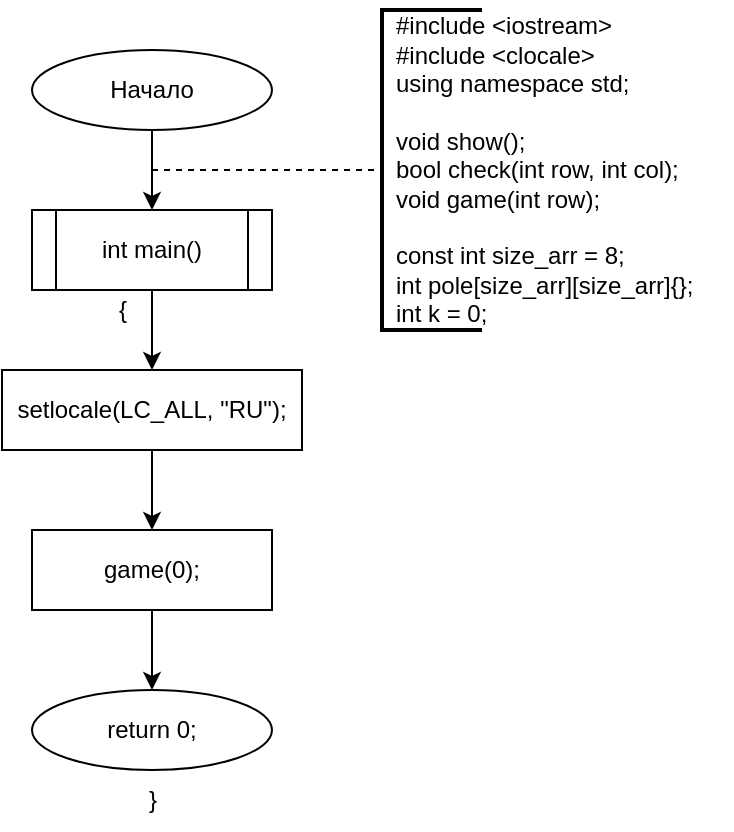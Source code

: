 <mxfile version="25.0.2" pages="4">
  <diagram name="main" id="R3Dyc0x_eZKbTb2tJzPs">
    <mxGraphModel dx="1290" dy="717" grid="1" gridSize="10" guides="1" tooltips="1" connect="1" arrows="1" fold="1" page="1" pageScale="1" pageWidth="827" pageHeight="1169" math="0" shadow="0">
      <root>
        <mxCell id="0" />
        <mxCell id="1" parent="0" />
        <mxCell id="yM17ESfwrJ7mqpnwB7im-1" value="" style="group" vertex="1" connectable="0" parent="1">
          <mxGeometry x="285" y="55" width="365" height="415" as="geometry" />
        </mxCell>
        <mxCell id="VHMopyKoTh09thwBu_RR-6" value="" style="edgeStyle=orthogonalEdgeStyle;rounded=0;orthogonalLoop=1;jettySize=auto;html=1;" parent="yM17ESfwrJ7mqpnwB7im-1" source="VHMopyKoTh09thwBu_RR-2" target="VHMopyKoTh09thwBu_RR-5" edge="1">
          <mxGeometry relative="1" as="geometry" />
        </mxCell>
        <mxCell id="VHMopyKoTh09thwBu_RR-2" value="Начало" style="ellipse;whiteSpace=wrap;html=1;" parent="yM17ESfwrJ7mqpnwB7im-1" vertex="1">
          <mxGeometry x="15" y="25" width="120" height="40" as="geometry" />
        </mxCell>
        <mxCell id="VHMopyKoTh09thwBu_RR-12" value="" style="edgeStyle=orthogonalEdgeStyle;rounded=0;orthogonalLoop=1;jettySize=auto;html=1;" parent="yM17ESfwrJ7mqpnwB7im-1" source="VHMopyKoTh09thwBu_RR-5" target="VHMopyKoTh09thwBu_RR-11" edge="1">
          <mxGeometry relative="1" as="geometry" />
        </mxCell>
        <mxCell id="VHMopyKoTh09thwBu_RR-5" value="int main()" style="shape=process;whiteSpace=wrap;html=1;backgroundOutline=1;" parent="yM17ESfwrJ7mqpnwB7im-1" vertex="1">
          <mxGeometry x="15" y="105" width="120" height="40" as="geometry" />
        </mxCell>
        <mxCell id="VHMopyKoTh09thwBu_RR-7" value="" style="endArrow=none;dashed=1;html=1;rounded=0;" parent="yM17ESfwrJ7mqpnwB7im-1" target="VHMopyKoTh09thwBu_RR-8" edge="1">
          <mxGeometry width="50" height="50" relative="1" as="geometry">
            <mxPoint x="75" y="85" as="sourcePoint" />
            <mxPoint x="215" y="85" as="targetPoint" />
          </mxGeometry>
        </mxCell>
        <mxCell id="VHMopyKoTh09thwBu_RR-8" value="" style="strokeWidth=2;html=1;shape=mxgraph.flowchart.annotation_1;align=left;pointerEvents=1;" parent="yM17ESfwrJ7mqpnwB7im-1" vertex="1">
          <mxGeometry x="190" y="5" width="50" height="160" as="geometry" />
        </mxCell>
        <mxCell id="VHMopyKoTh09thwBu_RR-10" value="&lt;div&gt;#include &amp;lt;iostream&amp;gt;&lt;/div&gt;&lt;div&gt;#include &amp;lt;clocale&amp;gt;&lt;/div&gt;&lt;div&gt;using namespace std;&lt;/div&gt;&lt;div&gt;&lt;br&gt;&lt;/div&gt;&lt;div&gt;void show();&lt;/div&gt;&lt;div&gt;bool check(int row, int col);&lt;/div&gt;&lt;div&gt;void game(int row);&lt;/div&gt;&lt;div&gt;&lt;br&gt;&lt;/div&gt;&lt;div&gt;const int size_arr = 8;&lt;/div&gt;&lt;div&gt;int pole[size_arr][size_arr]{};&lt;/div&gt;&lt;div&gt;int k = 0;&lt;/div&gt;" style="text;html=1;align=left;verticalAlign=middle;resizable=0;points=[];autosize=1;strokeColor=none;fillColor=none;" parent="yM17ESfwrJ7mqpnwB7im-1" vertex="1">
          <mxGeometry x="195" width="170" height="170" as="geometry" />
        </mxCell>
        <mxCell id="VHMopyKoTh09thwBu_RR-15" value="" style="edgeStyle=orthogonalEdgeStyle;rounded=0;orthogonalLoop=1;jettySize=auto;html=1;" parent="yM17ESfwrJ7mqpnwB7im-1" source="VHMopyKoTh09thwBu_RR-11" target="VHMopyKoTh09thwBu_RR-14" edge="1">
          <mxGeometry relative="1" as="geometry" />
        </mxCell>
        <mxCell id="VHMopyKoTh09thwBu_RR-11" value="setlocale(LC_ALL, &quot;RU&quot;);" style="whiteSpace=wrap;html=1;" parent="yM17ESfwrJ7mqpnwB7im-1" vertex="1">
          <mxGeometry y="185" width="150" height="40" as="geometry" />
        </mxCell>
        <mxCell id="VHMopyKoTh09thwBu_RR-13" value="{" style="text;html=1;align=center;verticalAlign=middle;resizable=0;points=[];autosize=1;strokeColor=none;fillColor=none;" parent="yM17ESfwrJ7mqpnwB7im-1" vertex="1">
          <mxGeometry x="45" y="140" width="30" height="30" as="geometry" />
        </mxCell>
        <mxCell id="VHMopyKoTh09thwBu_RR-17" value="" style="edgeStyle=orthogonalEdgeStyle;rounded=0;orthogonalLoop=1;jettySize=auto;html=1;" parent="yM17ESfwrJ7mqpnwB7im-1" source="VHMopyKoTh09thwBu_RR-14" target="VHMopyKoTh09thwBu_RR-16" edge="1">
          <mxGeometry relative="1" as="geometry" />
        </mxCell>
        <mxCell id="VHMopyKoTh09thwBu_RR-14" value="game(0);" style="whiteSpace=wrap;html=1;" parent="yM17ESfwrJ7mqpnwB7im-1" vertex="1">
          <mxGeometry x="15" y="265" width="120" height="40" as="geometry" />
        </mxCell>
        <mxCell id="VHMopyKoTh09thwBu_RR-16" value="return 0;" style="ellipse;whiteSpace=wrap;html=1;" parent="yM17ESfwrJ7mqpnwB7im-1" vertex="1">
          <mxGeometry x="15" y="345" width="120" height="40" as="geometry" />
        </mxCell>
        <mxCell id="VHMopyKoTh09thwBu_RR-18" value="}" style="text;html=1;align=center;verticalAlign=middle;resizable=0;points=[];autosize=1;strokeColor=none;fillColor=none;" parent="yM17ESfwrJ7mqpnwB7im-1" vertex="1">
          <mxGeometry x="60" y="385" width="30" height="30" as="geometry" />
        </mxCell>
      </root>
    </mxGraphModel>
  </diagram>
  <diagram id="9L6401wD4_5gGXE46xbB" name="show">
    <mxGraphModel dx="1290" dy="717" grid="1" gridSize="10" guides="1" tooltips="1" connect="1" arrows="1" fold="1" page="1" pageScale="1" pageWidth="827" pageHeight="1169" math="0" shadow="0">
      <root>
        <mxCell id="0" />
        <mxCell id="1" parent="0" />
        <mxCell id="3mAfi6TMB3a8fS44LWGv-1" value="" style="group" vertex="1" connectable="0" parent="1">
          <mxGeometry x="270" y="80" width="670" height="388" as="geometry" />
        </mxCell>
        <mxCell id="JmJ-KjtoPiRFlsGhYMHH-4" value="" style="edgeStyle=orthogonalEdgeStyle;rounded=0;orthogonalLoop=1;jettySize=auto;html=1;" parent="3mAfi6TMB3a8fS44LWGv-1" source="JmJ-KjtoPiRFlsGhYMHH-2" target="JmJ-KjtoPiRFlsGhYMHH-3" edge="1">
          <mxGeometry relative="1" as="geometry" />
        </mxCell>
        <mxCell id="JmJ-KjtoPiRFlsGhYMHH-2" value="void show()" style="shape=process;whiteSpace=wrap;html=1;backgroundOutline=1;" parent="3mAfi6TMB3a8fS44LWGv-1" vertex="1">
          <mxGeometry x="110" width="120" height="40" as="geometry" />
        </mxCell>
        <mxCell id="JmJ-KjtoPiRFlsGhYMHH-7" value="" style="edgeStyle=orthogonalEdgeStyle;rounded=0;orthogonalLoop=1;jettySize=auto;html=1;" parent="3mAfi6TMB3a8fS44LWGv-1" source="JmJ-KjtoPiRFlsGhYMHH-3" target="JmJ-KjtoPiRFlsGhYMHH-6" edge="1">
          <mxGeometry relative="1" as="geometry" />
        </mxCell>
        <mxCell id="JmJ-KjtoPiRFlsGhYMHH-19" style="edgeStyle=orthogonalEdgeStyle;rounded=0;orthogonalLoop=1;jettySize=auto;html=1;entryX=0.5;entryY=0;entryDx=0;entryDy=0;" parent="3mAfi6TMB3a8fS44LWGv-1" source="JmJ-KjtoPiRFlsGhYMHH-3" target="JmJ-KjtoPiRFlsGhYMHH-21" edge="1">
          <mxGeometry relative="1" as="geometry">
            <mxPoint x="610" y="240" as="targetPoint" />
            <Array as="points">
              <mxPoint x="610" y="100" />
            </Array>
          </mxGeometry>
        </mxCell>
        <mxCell id="JmJ-KjtoPiRFlsGhYMHH-3" value="for (int i = 0; i &amp;lt; size_arr; i++)" style="shape=hexagon;perimeter=hexagonPerimeter2;whiteSpace=wrap;html=1;fixedSize=1;" parent="3mAfi6TMB3a8fS44LWGv-1" vertex="1">
          <mxGeometry x="80" y="80" width="180" height="40" as="geometry" />
        </mxCell>
        <mxCell id="JmJ-KjtoPiRFlsGhYMHH-5" value="{" style="text;html=1;align=center;verticalAlign=middle;resizable=0;points=[];autosize=1;strokeColor=none;fillColor=none;" parent="3mAfi6TMB3a8fS44LWGv-1" vertex="1">
          <mxGeometry x="145" y="38" width="30" height="30" as="geometry" />
        </mxCell>
        <mxCell id="JmJ-KjtoPiRFlsGhYMHH-10" value="" style="edgeStyle=orthogonalEdgeStyle;rounded=0;orthogonalLoop=1;jettySize=auto;html=1;" parent="3mAfi6TMB3a8fS44LWGv-1" source="JmJ-KjtoPiRFlsGhYMHH-6" target="JmJ-KjtoPiRFlsGhYMHH-9" edge="1">
          <mxGeometry relative="1" as="geometry" />
        </mxCell>
        <mxCell id="JmJ-KjtoPiRFlsGhYMHH-14" style="edgeStyle=orthogonalEdgeStyle;rounded=0;orthogonalLoop=1;jettySize=auto;html=1;entryX=0.5;entryY=0;entryDx=0;entryDy=0;" parent="3mAfi6TMB3a8fS44LWGv-1" source="JmJ-KjtoPiRFlsGhYMHH-6" target="JmJ-KjtoPiRFlsGhYMHH-15" edge="1">
          <mxGeometry relative="1" as="geometry">
            <mxPoint x="450" y="240" as="targetPoint" />
          </mxGeometry>
        </mxCell>
        <mxCell id="JmJ-KjtoPiRFlsGhYMHH-6" value="for (int j = 0; j &amp;lt; size_arr; j++)" style="shape=hexagon;perimeter=hexagonPerimeter2;whiteSpace=wrap;html=1;fixedSize=1;" parent="3mAfi6TMB3a8fS44LWGv-1" vertex="1">
          <mxGeometry x="82.5" y="160" width="175" height="40" as="geometry" />
        </mxCell>
        <mxCell id="JmJ-KjtoPiRFlsGhYMHH-8" value="{" style="text;html=1;align=center;verticalAlign=middle;resizable=0;points=[];autosize=1;strokeColor=none;fillColor=none;" parent="3mAfi6TMB3a8fS44LWGv-1" vertex="1">
          <mxGeometry x="145" y="118" width="30" height="30" as="geometry" />
        </mxCell>
        <mxCell id="JmJ-KjtoPiRFlsGhYMHH-13" style="edgeStyle=orthogonalEdgeStyle;rounded=0;orthogonalLoop=1;jettySize=auto;html=1;entryX=0;entryY=0.5;entryDx=0;entryDy=0;" parent="3mAfi6TMB3a8fS44LWGv-1" source="JmJ-KjtoPiRFlsGhYMHH-9" target="JmJ-KjtoPiRFlsGhYMHH-6" edge="1">
          <mxGeometry relative="1" as="geometry">
            <mxPoint x="30" y="180" as="targetPoint" />
            <Array as="points">
              <mxPoint x="170" y="320" />
              <mxPoint x="40" y="320" />
              <mxPoint x="40" y="180" />
            </Array>
          </mxGeometry>
        </mxCell>
        <mxCell id="JmJ-KjtoPiRFlsGhYMHH-9" value="cout &amp;lt;&amp;lt; ((pole[i][j]) ? &quot;! &quot; : &quot;# &quot;);" style="shape=parallelogram;perimeter=parallelogramPerimeter;whiteSpace=wrap;html=1;fixedSize=1;" parent="3mAfi6TMB3a8fS44LWGv-1" vertex="1">
          <mxGeometry x="60" y="240" width="220" height="40" as="geometry" />
        </mxCell>
        <mxCell id="JmJ-KjtoPiRFlsGhYMHH-11" value="1" style="text;html=1;align=center;verticalAlign=middle;resizable=0;points=[];autosize=1;strokeColor=none;fillColor=none;" parent="3mAfi6TMB3a8fS44LWGv-1" vertex="1">
          <mxGeometry x="165" y="130" width="30" height="30" as="geometry" />
        </mxCell>
        <mxCell id="JmJ-KjtoPiRFlsGhYMHH-12" value="1" style="text;html=1;align=center;verticalAlign=middle;resizable=0;points=[];autosize=1;strokeColor=none;fillColor=none;" parent="3mAfi6TMB3a8fS44LWGv-1" vertex="1">
          <mxGeometry x="165" y="208" width="30" height="30" as="geometry" />
        </mxCell>
        <mxCell id="JmJ-KjtoPiRFlsGhYMHH-17" style="edgeStyle=orthogonalEdgeStyle;rounded=0;orthogonalLoop=1;jettySize=auto;html=1;entryX=0;entryY=0.5;entryDx=0;entryDy=0;" parent="3mAfi6TMB3a8fS44LWGv-1" source="JmJ-KjtoPiRFlsGhYMHH-15" target="JmJ-KjtoPiRFlsGhYMHH-3" edge="1">
          <mxGeometry relative="1" as="geometry">
            <mxPoint x="10" y="100" as="targetPoint" />
            <Array as="points">
              <mxPoint x="390" y="360" />
              <mxPoint y="360" />
              <mxPoint y="100" />
            </Array>
          </mxGeometry>
        </mxCell>
        <mxCell id="JmJ-KjtoPiRFlsGhYMHH-15" value="cout &amp;lt;&amp;lt; endl;" style="shape=parallelogram;perimeter=parallelogramPerimeter;whiteSpace=wrap;html=1;fixedSize=1;" parent="3mAfi6TMB3a8fS44LWGv-1" vertex="1">
          <mxGeometry x="330" y="238" width="120" height="40" as="geometry" />
        </mxCell>
        <mxCell id="JmJ-KjtoPiRFlsGhYMHH-16" value="0" style="text;html=1;align=center;verticalAlign=middle;resizable=0;points=[];autosize=1;strokeColor=none;fillColor=none;" parent="3mAfi6TMB3a8fS44LWGv-1" vertex="1">
          <mxGeometry x="365" y="148" width="30" height="30" as="geometry" />
        </mxCell>
        <mxCell id="JmJ-KjtoPiRFlsGhYMHH-18" value="}" style="text;html=1;align=center;verticalAlign=middle;resizable=0;points=[];autosize=1;strokeColor=none;fillColor=none;" parent="3mAfi6TMB3a8fS44LWGv-1" vertex="1">
          <mxGeometry x="375" y="358" width="30" height="30" as="geometry" />
        </mxCell>
        <mxCell id="JmJ-KjtoPiRFlsGhYMHH-20" value="0" style="text;html=1;align=center;verticalAlign=middle;resizable=0;points=[];autosize=1;strokeColor=none;fillColor=none;" parent="3mAfi6TMB3a8fS44LWGv-1" vertex="1">
          <mxGeometry x="575" y="78" width="30" height="30" as="geometry" />
        </mxCell>
        <mxCell id="JmJ-KjtoPiRFlsGhYMHH-21" value="return;" style="ellipse;whiteSpace=wrap;html=1;" parent="3mAfi6TMB3a8fS44LWGv-1" vertex="1">
          <mxGeometry x="550" y="240" width="120" height="40" as="geometry" />
        </mxCell>
        <mxCell id="JmJ-KjtoPiRFlsGhYMHH-22" value="}" style="text;html=1;align=center;verticalAlign=middle;resizable=0;points=[];autosize=1;strokeColor=none;fillColor=none;" parent="3mAfi6TMB3a8fS44LWGv-1" vertex="1">
          <mxGeometry x="595" y="278" width="30" height="30" as="geometry" />
        </mxCell>
      </root>
    </mxGraphModel>
  </diagram>
  <diagram id="tSQX21CQXW1-VhGSIREU" name="check">
    <mxGraphModel dx="2580" dy="1434" grid="1" gridSize="10" guides="1" tooltips="1" connect="1" arrows="1" fold="1" page="1" pageScale="1" pageWidth="827" pageHeight="1169" math="0" shadow="0">
      <root>
        <mxCell id="0" />
        <mxCell id="1" parent="0" />
        <mxCell id="tXdFdsMBpu4aExFXc8U7-1" value="" style="group" vertex="1" connectable="0" parent="1">
          <mxGeometry x="280" y="80" width="390" height="1108" as="geometry" />
        </mxCell>
        <mxCell id="u3OSpjLxL29s8oJpUZRo-4" value="" style="edgeStyle=orthogonalEdgeStyle;rounded=0;orthogonalLoop=1;jettySize=auto;html=1;" parent="tXdFdsMBpu4aExFXc8U7-1" source="u3OSpjLxL29s8oJpUZRo-2" target="u3OSpjLxL29s8oJpUZRo-3" edge="1">
          <mxGeometry relative="1" as="geometry" />
        </mxCell>
        <mxCell id="u3OSpjLxL29s8oJpUZRo-2" value="bool check(int row, int col)" style="shape=process;whiteSpace=wrap;html=1;backgroundOutline=1;" parent="tXdFdsMBpu4aExFXc8U7-1" vertex="1">
          <mxGeometry x="100" width="200" height="40" as="geometry" />
        </mxCell>
        <mxCell id="25I7_07yLmhITWzVwmDj-2" value="" style="edgeStyle=orthogonalEdgeStyle;rounded=0;orthogonalLoop=1;jettySize=auto;html=1;" parent="tXdFdsMBpu4aExFXc8U7-1" source="u3OSpjLxL29s8oJpUZRo-3" target="25I7_07yLmhITWzVwmDj-1" edge="1">
          <mxGeometry relative="1" as="geometry" />
        </mxCell>
        <mxCell id="25I7_07yLmhITWzVwmDj-13" style="edgeStyle=orthogonalEdgeStyle;rounded=0;orthogonalLoop=1;jettySize=auto;html=1;entryX=0.5;entryY=0;entryDx=0;entryDy=0;" parent="tXdFdsMBpu4aExFXc8U7-1" source="u3OSpjLxL29s8oJpUZRo-3" target="25I7_07yLmhITWzVwmDj-14" edge="1">
          <mxGeometry relative="1" as="geometry">
            <mxPoint x="520" y="160" as="targetPoint" />
            <Array as="points">
              <mxPoint x="360" y="100" />
              <mxPoint x="360" y="360" />
              <mxPoint x="200" y="360" />
            </Array>
          </mxGeometry>
        </mxCell>
        <mxCell id="u3OSpjLxL29s8oJpUZRo-3" value="for (int i = 0; i &amp;lt; row; i++)" style="shape=hexagon;perimeter=hexagonPerimeter2;whiteSpace=wrap;html=1;fixedSize=1;" parent="tXdFdsMBpu4aExFXc8U7-1" vertex="1">
          <mxGeometry x="120" y="80" width="160" height="40" as="geometry" />
        </mxCell>
        <mxCell id="u3OSpjLxL29s8oJpUZRo-5" value="{" style="text;html=1;align=center;verticalAlign=middle;resizable=0;points=[];autosize=1;strokeColor=none;fillColor=none;" parent="tXdFdsMBpu4aExFXc8U7-1" vertex="1">
          <mxGeometry x="175" y="38" width="30" height="30" as="geometry" />
        </mxCell>
        <mxCell id="25I7_07yLmhITWzVwmDj-5" style="edgeStyle=orthogonalEdgeStyle;rounded=0;orthogonalLoop=1;jettySize=auto;html=1;exitX=0;exitY=0.5;exitDx=0;exitDy=0;" parent="tXdFdsMBpu4aExFXc8U7-1" source="25I7_07yLmhITWzVwmDj-1" target="25I7_07yLmhITWzVwmDj-6" edge="1">
          <mxGeometry relative="1" as="geometry">
            <mxPoint x="120" y="240.0" as="targetPoint" />
          </mxGeometry>
        </mxCell>
        <mxCell id="25I7_07yLmhITWzVwmDj-8" style="edgeStyle=orthogonalEdgeStyle;rounded=0;orthogonalLoop=1;jettySize=auto;html=1;" parent="tXdFdsMBpu4aExFXc8U7-1" source="25I7_07yLmhITWzVwmDj-1" edge="1">
          <mxGeometry relative="1" as="geometry">
            <mxPoint x="200" y="300" as="targetPoint" />
            <Array as="points">
              <mxPoint x="280" y="180" />
              <mxPoint x="280" y="300" />
            </Array>
          </mxGeometry>
        </mxCell>
        <mxCell id="25I7_07yLmhITWzVwmDj-1" value="if (pole[i][col])" style="rhombus;whiteSpace=wrap;html=1;" parent="tXdFdsMBpu4aExFXc8U7-1" vertex="1">
          <mxGeometry x="140" y="160" width="120" height="40" as="geometry" />
        </mxCell>
        <mxCell id="25I7_07yLmhITWzVwmDj-3" value="1" style="text;html=1;align=center;verticalAlign=middle;resizable=0;points=[];autosize=1;strokeColor=none;fillColor=none;" parent="tXdFdsMBpu4aExFXc8U7-1" vertex="1">
          <mxGeometry x="195" y="130" width="30" height="30" as="geometry" />
        </mxCell>
        <mxCell id="25I7_07yLmhITWzVwmDj-9" style="edgeStyle=orthogonalEdgeStyle;rounded=0;orthogonalLoop=1;jettySize=auto;html=1;exitX=0.5;exitY=1;exitDx=0;exitDy=0;" parent="tXdFdsMBpu4aExFXc8U7-1" source="25I7_07yLmhITWzVwmDj-6" edge="1">
          <mxGeometry relative="1" as="geometry">
            <mxPoint x="200" y="300" as="targetPoint" />
            <Array as="points">
              <mxPoint x="115" y="300" />
            </Array>
          </mxGeometry>
        </mxCell>
        <mxCell id="25I7_07yLmhITWzVwmDj-6" value="return false;" style="ellipse;whiteSpace=wrap;html=1;" parent="tXdFdsMBpu4aExFXc8U7-1" vertex="1">
          <mxGeometry x="55" y="240" width="120" height="40" as="geometry" />
        </mxCell>
        <mxCell id="25I7_07yLmhITWzVwmDj-7" value="1" style="text;html=1;align=center;verticalAlign=middle;resizable=0;points=[];autosize=1;strokeColor=none;fillColor=none;" parent="tXdFdsMBpu4aExFXc8U7-1" vertex="1">
          <mxGeometry x="105" y="158" width="30" height="30" as="geometry" />
        </mxCell>
        <mxCell id="25I7_07yLmhITWzVwmDj-10" value="0" style="text;html=1;align=center;verticalAlign=middle;resizable=0;points=[];autosize=1;strokeColor=none;fillColor=none;" parent="tXdFdsMBpu4aExFXc8U7-1" vertex="1">
          <mxGeometry x="260" y="158" width="30" height="30" as="geometry" />
        </mxCell>
        <mxCell id="25I7_07yLmhITWzVwmDj-11" value="" style="endArrow=classic;html=1;rounded=0;entryX=0;entryY=0.5;entryDx=0;entryDy=0;" parent="tXdFdsMBpu4aExFXc8U7-1" target="u3OSpjLxL29s8oJpUZRo-3" edge="1">
          <mxGeometry width="50" height="50" relative="1" as="geometry">
            <mxPoint x="200" y="300" as="sourcePoint" />
            <mxPoint x="40" y="100" as="targetPoint" />
            <Array as="points">
              <mxPoint x="200" y="320" />
              <mxPoint x="40" y="320" />
              <mxPoint x="40" y="100" />
            </Array>
          </mxGeometry>
        </mxCell>
        <mxCell id="25I7_07yLmhITWzVwmDj-17" value="" style="edgeStyle=orthogonalEdgeStyle;rounded=0;orthogonalLoop=1;jettySize=auto;html=1;" parent="tXdFdsMBpu4aExFXc8U7-1" source="25I7_07yLmhITWzVwmDj-14" target="25I7_07yLmhITWzVwmDj-16" edge="1">
          <mxGeometry relative="1" as="geometry" />
        </mxCell>
        <mxCell id="25I7_07yLmhITWzVwmDj-26" style="edgeStyle=orthogonalEdgeStyle;rounded=0;orthogonalLoop=1;jettySize=auto;html=1;entryX=0.5;entryY=0;entryDx=0;entryDy=0;" parent="tXdFdsMBpu4aExFXc8U7-1" source="25I7_07yLmhITWzVwmDj-14" target="25I7_07yLmhITWzVwmDj-27" edge="1">
          <mxGeometry relative="1" as="geometry">
            <mxPoint x="1000" y="200" as="targetPoint" />
            <Array as="points">
              <mxPoint x="380" y="420" />
              <mxPoint x="380" y="680" />
              <mxPoint x="200" y="680" />
            </Array>
          </mxGeometry>
        </mxCell>
        <mxCell id="25I7_07yLmhITWzVwmDj-14" value="for (int i = 1; row - i &amp;gt;= 0 &amp;amp;&amp;amp; col - i &amp;gt;= 0; i++)" style="shape=hexagon;perimeter=hexagonPerimeter2;whiteSpace=wrap;html=1;fixedSize=1;" parent="tXdFdsMBpu4aExFXc8U7-1" vertex="1">
          <mxGeometry x="60" y="400" width="280" height="40" as="geometry" />
        </mxCell>
        <mxCell id="25I7_07yLmhITWzVwmDj-15" value="0" style="text;html=1;align=center;verticalAlign=middle;resizable=0;points=[];autosize=1;strokeColor=none;fillColor=none;" parent="tXdFdsMBpu4aExFXc8U7-1" vertex="1">
          <mxGeometry x="330" y="68" width="30" height="30" as="geometry" />
        </mxCell>
        <mxCell id="25I7_07yLmhITWzVwmDj-19" style="edgeStyle=orthogonalEdgeStyle;rounded=0;orthogonalLoop=1;jettySize=auto;html=1;exitX=0;exitY=0.5;exitDx=0;exitDy=0;" parent="tXdFdsMBpu4aExFXc8U7-1" source="25I7_07yLmhITWzVwmDj-16" target="25I7_07yLmhITWzVwmDj-20" edge="1">
          <mxGeometry relative="1" as="geometry">
            <mxPoint x="80" y="560" as="targetPoint" />
          </mxGeometry>
        </mxCell>
        <mxCell id="25I7_07yLmhITWzVwmDj-23" style="edgeStyle=orthogonalEdgeStyle;rounded=0;orthogonalLoop=1;jettySize=auto;html=1;" parent="tXdFdsMBpu4aExFXc8U7-1" source="25I7_07yLmhITWzVwmDj-16" edge="1">
          <mxGeometry relative="1" as="geometry">
            <mxPoint x="200" y="620" as="targetPoint" />
            <Array as="points">
              <mxPoint x="320" y="500" />
              <mxPoint x="320" y="620" />
            </Array>
          </mxGeometry>
        </mxCell>
        <mxCell id="25I7_07yLmhITWzVwmDj-16" value="if (pole[row - i][col - i])" style="rhombus;whiteSpace=wrap;html=1;" parent="tXdFdsMBpu4aExFXc8U7-1" vertex="1">
          <mxGeometry x="100" y="480" width="200" height="40" as="geometry" />
        </mxCell>
        <mxCell id="25I7_07yLmhITWzVwmDj-18" value="1" style="text;html=1;align=center;verticalAlign=middle;resizable=0;points=[];autosize=1;strokeColor=none;fillColor=none;" parent="tXdFdsMBpu4aExFXc8U7-1" vertex="1">
          <mxGeometry x="195" y="450" width="30" height="30" as="geometry" />
        </mxCell>
        <mxCell id="25I7_07yLmhITWzVwmDj-22" style="edgeStyle=orthogonalEdgeStyle;rounded=0;orthogonalLoop=1;jettySize=auto;html=1;exitX=0.5;exitY=1;exitDx=0;exitDy=0;" parent="tXdFdsMBpu4aExFXc8U7-1" source="25I7_07yLmhITWzVwmDj-20" edge="1">
          <mxGeometry relative="1" as="geometry">
            <mxPoint x="200" y="620" as="targetPoint" />
            <Array as="points">
              <mxPoint x="80" y="620" />
            </Array>
          </mxGeometry>
        </mxCell>
        <mxCell id="25I7_07yLmhITWzVwmDj-20" value="return false;" style="ellipse;whiteSpace=wrap;html=1;" parent="tXdFdsMBpu4aExFXc8U7-1" vertex="1">
          <mxGeometry x="20" y="560" width="120" height="40" as="geometry" />
        </mxCell>
        <mxCell id="25I7_07yLmhITWzVwmDj-21" value="1" style="text;html=1;align=center;verticalAlign=middle;resizable=0;points=[];autosize=1;strokeColor=none;fillColor=none;" parent="tXdFdsMBpu4aExFXc8U7-1" vertex="1">
          <mxGeometry x="70" y="470" width="30" height="30" as="geometry" />
        </mxCell>
        <mxCell id="25I7_07yLmhITWzVwmDj-24" value="0" style="text;html=1;align=center;verticalAlign=middle;resizable=0;points=[];autosize=1;strokeColor=none;fillColor=none;" parent="tXdFdsMBpu4aExFXc8U7-1" vertex="1">
          <mxGeometry x="300" y="470" width="30" height="30" as="geometry" />
        </mxCell>
        <mxCell id="25I7_07yLmhITWzVwmDj-25" value="" style="endArrow=classic;html=1;rounded=0;entryX=0;entryY=0.5;entryDx=0;entryDy=0;" parent="tXdFdsMBpu4aExFXc8U7-1" target="25I7_07yLmhITWzVwmDj-14" edge="1">
          <mxGeometry width="50" height="50" relative="1" as="geometry">
            <mxPoint x="200" y="620" as="sourcePoint" />
            <mxPoint y="420" as="targetPoint" />
            <Array as="points">
              <mxPoint x="200" y="640" />
              <mxPoint y="640" />
              <mxPoint y="420" />
            </Array>
          </mxGeometry>
        </mxCell>
        <mxCell id="25I7_07yLmhITWzVwmDj-29" value="" style="edgeStyle=orthogonalEdgeStyle;rounded=0;orthogonalLoop=1;jettySize=auto;html=1;" parent="tXdFdsMBpu4aExFXc8U7-1" source="25I7_07yLmhITWzVwmDj-27" target="25I7_07yLmhITWzVwmDj-28" edge="1">
          <mxGeometry relative="1" as="geometry" />
        </mxCell>
        <mxCell id="25I7_07yLmhITWzVwmDj-38" style="edgeStyle=orthogonalEdgeStyle;rounded=0;orthogonalLoop=1;jettySize=auto;html=1;" parent="tXdFdsMBpu4aExFXc8U7-1" source="25I7_07yLmhITWzVwmDj-27" target="25I7_07yLmhITWzVwmDj-39" edge="1">
          <mxGeometry relative="1" as="geometry">
            <mxPoint x="200" y="1040" as="targetPoint" />
            <Array as="points">
              <mxPoint x="380" y="740" />
              <mxPoint x="380" y="1000" />
            </Array>
          </mxGeometry>
        </mxCell>
        <mxCell id="25I7_07yLmhITWzVwmDj-27" value="for (int i = 1; row - i &amp;gt;= 0 &amp;amp;&amp;amp; col + i &amp;lt; size_arr; i++)" style="shape=hexagon;perimeter=hexagonPerimeter2;whiteSpace=wrap;html=1;fixedSize=1;" parent="tXdFdsMBpu4aExFXc8U7-1" vertex="1">
          <mxGeometry x="50" y="720" width="300" height="40" as="geometry" />
        </mxCell>
        <mxCell id="25I7_07yLmhITWzVwmDj-32" style="edgeStyle=orthogonalEdgeStyle;rounded=0;orthogonalLoop=1;jettySize=auto;html=1;exitX=0;exitY=0.5;exitDx=0;exitDy=0;" parent="tXdFdsMBpu4aExFXc8U7-1" source="25I7_07yLmhITWzVwmDj-28" target="25I7_07yLmhITWzVwmDj-33" edge="1">
          <mxGeometry relative="1" as="geometry">
            <mxPoint x="80" y="880" as="targetPoint" />
          </mxGeometry>
        </mxCell>
        <mxCell id="25I7_07yLmhITWzVwmDj-36" style="edgeStyle=orthogonalEdgeStyle;rounded=0;orthogonalLoop=1;jettySize=auto;html=1;" parent="tXdFdsMBpu4aExFXc8U7-1" source="25I7_07yLmhITWzVwmDj-28" edge="1">
          <mxGeometry relative="1" as="geometry">
            <mxPoint x="200" y="940" as="targetPoint" />
            <Array as="points">
              <mxPoint x="321" y="820" />
              <mxPoint x="321" y="940" />
            </Array>
          </mxGeometry>
        </mxCell>
        <mxCell id="25I7_07yLmhITWzVwmDj-28" value="if (pole[row - i][col + i])" style="rhombus;whiteSpace=wrap;html=1;" parent="tXdFdsMBpu4aExFXc8U7-1" vertex="1">
          <mxGeometry x="100" y="800" width="200" height="40" as="geometry" />
        </mxCell>
        <mxCell id="25I7_07yLmhITWzVwmDj-30" value="1" style="text;html=1;align=center;verticalAlign=middle;resizable=0;points=[];autosize=1;strokeColor=none;fillColor=none;" parent="tXdFdsMBpu4aExFXc8U7-1" vertex="1">
          <mxGeometry x="195" y="770" width="30" height="30" as="geometry" />
        </mxCell>
        <mxCell id="25I7_07yLmhITWzVwmDj-31" value="0" style="text;html=1;align=center;verticalAlign=middle;resizable=0;points=[];autosize=1;strokeColor=none;fillColor=none;" parent="tXdFdsMBpu4aExFXc8U7-1" vertex="1">
          <mxGeometry x="350" y="390" width="30" height="30" as="geometry" />
        </mxCell>
        <mxCell id="25I7_07yLmhITWzVwmDj-35" style="edgeStyle=orthogonalEdgeStyle;rounded=0;orthogonalLoop=1;jettySize=auto;html=1;exitX=0.5;exitY=1;exitDx=0;exitDy=0;" parent="tXdFdsMBpu4aExFXc8U7-1" source="25I7_07yLmhITWzVwmDj-33" edge="1">
          <mxGeometry relative="1" as="geometry">
            <mxPoint x="200" y="940" as="targetPoint" />
            <Array as="points">
              <mxPoint x="80" y="940" />
            </Array>
          </mxGeometry>
        </mxCell>
        <mxCell id="25I7_07yLmhITWzVwmDj-33" value="return false;" style="ellipse;whiteSpace=wrap;html=1;" parent="tXdFdsMBpu4aExFXc8U7-1" vertex="1">
          <mxGeometry x="20" y="880" width="120" height="40" as="geometry" />
        </mxCell>
        <mxCell id="25I7_07yLmhITWzVwmDj-34" value="1" style="text;html=1;align=center;verticalAlign=middle;resizable=0;points=[];autosize=1;strokeColor=none;fillColor=none;" parent="tXdFdsMBpu4aExFXc8U7-1" vertex="1">
          <mxGeometry x="70" y="790" width="30" height="30" as="geometry" />
        </mxCell>
        <mxCell id="25I7_07yLmhITWzVwmDj-37" value="" style="endArrow=classic;html=1;rounded=0;entryX=0;entryY=0.5;entryDx=0;entryDy=0;" parent="tXdFdsMBpu4aExFXc8U7-1" target="25I7_07yLmhITWzVwmDj-27" edge="1">
          <mxGeometry width="50" height="50" relative="1" as="geometry">
            <mxPoint x="200" y="940" as="sourcePoint" />
            <mxPoint y="740" as="targetPoint" />
            <Array as="points">
              <mxPoint x="200" y="960" />
              <mxPoint y="960" />
              <mxPoint y="740" />
            </Array>
          </mxGeometry>
        </mxCell>
        <mxCell id="25I7_07yLmhITWzVwmDj-39" value="return true;" style="ellipse;whiteSpace=wrap;html=1;" parent="tXdFdsMBpu4aExFXc8U7-1" vertex="1">
          <mxGeometry x="140" y="1040" width="120" height="40" as="geometry" />
        </mxCell>
        <mxCell id="25I7_07yLmhITWzVwmDj-40" value="}" style="text;html=1;align=center;verticalAlign=middle;resizable=0;points=[];autosize=1;strokeColor=none;fillColor=none;" parent="tXdFdsMBpu4aExFXc8U7-1" vertex="1">
          <mxGeometry x="185" y="1078" width="30" height="30" as="geometry" />
        </mxCell>
        <mxCell id="25I7_07yLmhITWzVwmDj-41" value="0" style="text;html=1;align=center;verticalAlign=middle;resizable=0;points=[];autosize=1;strokeColor=none;fillColor=none;" parent="tXdFdsMBpu4aExFXc8U7-1" vertex="1">
          <mxGeometry x="360" y="710" width="30" height="30" as="geometry" />
        </mxCell>
      </root>
    </mxGraphModel>
  </diagram>
  <diagram id="sYmPWxuR5smmLIyBXRa-" name="game">
    <mxGraphModel dx="1985" dy="1103" grid="1" gridSize="10" guides="1" tooltips="1" connect="1" arrows="1" fold="1" page="1" pageScale="1" pageWidth="827" pageHeight="1169" math="0" shadow="0">
      <root>
        <mxCell id="0" />
        <mxCell id="1" parent="0" />
        <mxCell id="-hal_Foj1pg7Ubx8xO2s-1" value="" style="group" vertex="1" connectable="0" parent="1">
          <mxGeometry x="170" y="80" width="440" height="988" as="geometry" />
        </mxCell>
        <mxCell id="13MWcUhrzCZY7gtnkA32-4" value="" style="edgeStyle=orthogonalEdgeStyle;rounded=0;orthogonalLoop=1;jettySize=auto;html=1;" parent="-hal_Foj1pg7Ubx8xO2s-1" source="13MWcUhrzCZY7gtnkA32-2" target="13MWcUhrzCZY7gtnkA32-3" edge="1">
          <mxGeometry relative="1" as="geometry" />
        </mxCell>
        <mxCell id="13MWcUhrzCZY7gtnkA32-2" value="void game(int row)" style="shape=process;whiteSpace=wrap;html=1;backgroundOutline=1;" parent="-hal_Foj1pg7Ubx8xO2s-1" vertex="1">
          <mxGeometry x="200" width="140" height="40" as="geometry" />
        </mxCell>
        <mxCell id="13MWcUhrzCZY7gtnkA32-8" value="" style="edgeStyle=orthogonalEdgeStyle;rounded=0;orthogonalLoop=1;jettySize=auto;html=1;exitX=0;exitY=0.5;exitDx=0;exitDy=0;" parent="-hal_Foj1pg7Ubx8xO2s-1" source="13MWcUhrzCZY7gtnkA32-3" target="13MWcUhrzCZY7gtnkA32-7" edge="1">
          <mxGeometry relative="1" as="geometry" />
        </mxCell>
        <mxCell id="13MWcUhrzCZY7gtnkA32-19" style="edgeStyle=orthogonalEdgeStyle;rounded=0;orthogonalLoop=1;jettySize=auto;html=1;" parent="-hal_Foj1pg7Ubx8xO2s-1" source="13MWcUhrzCZY7gtnkA32-3" edge="1">
          <mxGeometry relative="1" as="geometry">
            <mxPoint x="270" y="410" as="targetPoint" />
            <Array as="points">
              <mxPoint x="391" y="100" />
              <mxPoint x="391" y="410" />
            </Array>
          </mxGeometry>
        </mxCell>
        <mxCell id="13MWcUhrzCZY7gtnkA32-3" value="if (row == size_arr)" style="rhombus;whiteSpace=wrap;html=1;" parent="-hal_Foj1pg7Ubx8xO2s-1" vertex="1">
          <mxGeometry x="180" y="80" width="180" height="40" as="geometry" />
        </mxCell>
        <mxCell id="13MWcUhrzCZY7gtnkA32-5" value="{" style="text;html=1;align=center;verticalAlign=middle;resizable=0;points=[];autosize=1;strokeColor=none;fillColor=none;" parent="-hal_Foj1pg7Ubx8xO2s-1" vertex="1">
          <mxGeometry x="245" y="38" width="30" height="30" as="geometry" />
        </mxCell>
        <mxCell id="13MWcUhrzCZY7gtnkA32-12" value="" style="edgeStyle=orthogonalEdgeStyle;rounded=0;orthogonalLoop=1;jettySize=auto;html=1;" parent="-hal_Foj1pg7Ubx8xO2s-1" source="13MWcUhrzCZY7gtnkA32-7" target="13MWcUhrzCZY7gtnkA32-11" edge="1">
          <mxGeometry relative="1" as="geometry" />
        </mxCell>
        <mxCell id="13MWcUhrzCZY7gtnkA32-7" value="cout &amp;lt;&amp;lt; &quot;Расстановка #&quot; &amp;lt;&amp;lt; ++k &amp;lt;&amp;lt; endl &amp;lt;&amp;lt; endl;" style="shape=parallelogram;perimeter=parallelogramPerimeter;whiteSpace=wrap;html=1;fixedSize=1;" parent="-hal_Foj1pg7Ubx8xO2s-1" vertex="1">
          <mxGeometry y="158" width="300" height="40" as="geometry" />
        </mxCell>
        <mxCell id="13MWcUhrzCZY7gtnkA32-9" value="1" style="text;html=1;align=center;verticalAlign=middle;resizable=0;points=[];autosize=1;strokeColor=none;fillColor=none;" parent="-hal_Foj1pg7Ubx8xO2s-1" vertex="1">
          <mxGeometry x="145" y="78" width="30" height="30" as="geometry" />
        </mxCell>
        <mxCell id="13MWcUhrzCZY7gtnkA32-10" value="{" style="text;html=1;align=center;verticalAlign=middle;resizable=0;points=[];autosize=1;strokeColor=none;fillColor=none;" parent="-hal_Foj1pg7Ubx8xO2s-1" vertex="1">
          <mxGeometry x="125" y="128" width="30" height="30" as="geometry" />
        </mxCell>
        <mxCell id="13MWcUhrzCZY7gtnkA32-14" value="" style="edgeStyle=orthogonalEdgeStyle;rounded=0;orthogonalLoop=1;jettySize=auto;html=1;" parent="-hal_Foj1pg7Ubx8xO2s-1" source="13MWcUhrzCZY7gtnkA32-11" target="13MWcUhrzCZY7gtnkA32-13" edge="1">
          <mxGeometry relative="1" as="geometry" />
        </mxCell>
        <mxCell id="13MWcUhrzCZY7gtnkA32-11" value="show();" style="whiteSpace=wrap;html=1;" parent="-hal_Foj1pg7Ubx8xO2s-1" vertex="1">
          <mxGeometry x="90" y="220" width="120" height="40" as="geometry" />
        </mxCell>
        <mxCell id="13MWcUhrzCZY7gtnkA32-15" style="edgeStyle=orthogonalEdgeStyle;rounded=0;orthogonalLoop=1;jettySize=auto;html=1;" parent="-hal_Foj1pg7Ubx8xO2s-1" source="13MWcUhrzCZY7gtnkA32-13" target="13MWcUhrzCZY7gtnkA32-16" edge="1">
          <mxGeometry relative="1" as="geometry">
            <mxPoint x="150" y="360" as="targetPoint" />
          </mxGeometry>
        </mxCell>
        <mxCell id="13MWcUhrzCZY7gtnkA32-13" value="cout &amp;lt;&amp;lt; endl;" style="shape=parallelogram;perimeter=parallelogramPerimeter;whiteSpace=wrap;html=1;fixedSize=1;" parent="-hal_Foj1pg7Ubx8xO2s-1" vertex="1">
          <mxGeometry x="90" y="280" width="120" height="40" as="geometry" />
        </mxCell>
        <mxCell id="13MWcUhrzCZY7gtnkA32-18" style="edgeStyle=orthogonalEdgeStyle;rounded=0;orthogonalLoop=1;jettySize=auto;html=1;exitX=0.5;exitY=1;exitDx=0;exitDy=0;" parent="-hal_Foj1pg7Ubx8xO2s-1" source="13MWcUhrzCZY7gtnkA32-16" edge="1">
          <mxGeometry relative="1" as="geometry">
            <mxPoint x="270" y="410" as="targetPoint" />
            <Array as="points">
              <mxPoint x="150" y="410" />
              <mxPoint x="270" y="410" />
            </Array>
          </mxGeometry>
        </mxCell>
        <mxCell id="13MWcUhrzCZY7gtnkA32-16" value="return;" style="ellipse;whiteSpace=wrap;html=1;" parent="-hal_Foj1pg7Ubx8xO2s-1" vertex="1">
          <mxGeometry x="90" y="340" width="120" height="40" as="geometry" />
        </mxCell>
        <mxCell id="13MWcUhrzCZY7gtnkA32-20" value="0" style="text;html=1;align=center;verticalAlign=middle;resizable=0;points=[];autosize=1;strokeColor=none;fillColor=none;" parent="-hal_Foj1pg7Ubx8xO2s-1" vertex="1">
          <mxGeometry x="370" y="78" width="30" height="30" as="geometry" />
        </mxCell>
        <mxCell id="13MWcUhrzCZY7gtnkA32-21" value="" style="endArrow=classic;html=1;rounded=0;" parent="-hal_Foj1pg7Ubx8xO2s-1" target="13MWcUhrzCZY7gtnkA32-23" edge="1">
          <mxGeometry width="50" height="50" relative="1" as="geometry">
            <mxPoint x="270" y="410" as="sourcePoint" />
            <mxPoint x="270" y="440" as="targetPoint" />
          </mxGeometry>
        </mxCell>
        <mxCell id="13MWcUhrzCZY7gtnkA32-22" value="}" style="text;html=1;align=center;verticalAlign=middle;resizable=0;points=[];autosize=1;strokeColor=none;fillColor=none;" parent="-hal_Foj1pg7Ubx8xO2s-1" vertex="1">
          <mxGeometry x="145" y="378" width="30" height="30" as="geometry" />
        </mxCell>
        <mxCell id="13MWcUhrzCZY7gtnkA32-25" value="" style="edgeStyle=orthogonalEdgeStyle;rounded=0;orthogonalLoop=1;jettySize=auto;html=1;" parent="-hal_Foj1pg7Ubx8xO2s-1" source="13MWcUhrzCZY7gtnkA32-23" target="13MWcUhrzCZY7gtnkA32-24" edge="1">
          <mxGeometry relative="1" as="geometry" />
        </mxCell>
        <mxCell id="13MWcUhrzCZY7gtnkA32-41" style="edgeStyle=orthogonalEdgeStyle;rounded=0;orthogonalLoop=1;jettySize=auto;html=1;" parent="-hal_Foj1pg7Ubx8xO2s-1" source="13MWcUhrzCZY7gtnkA32-23" target="13MWcUhrzCZY7gtnkA32-42" edge="1">
          <mxGeometry relative="1" as="geometry">
            <mxPoint x="270" y="920" as="targetPoint" />
            <Array as="points">
              <mxPoint x="430" y="460" />
              <mxPoint x="430" y="880" />
            </Array>
          </mxGeometry>
        </mxCell>
        <mxCell id="13MWcUhrzCZY7gtnkA32-23" value="for (int col = 0; col &amp;lt; size_arr; col++)" style="shape=hexagon;perimeter=hexagonPerimeter2;whiteSpace=wrap;html=1;fixedSize=1;" parent="-hal_Foj1pg7Ubx8xO2s-1" vertex="1">
          <mxGeometry x="160" y="440" width="220" height="40" as="geometry" />
        </mxCell>
        <mxCell id="13MWcUhrzCZY7gtnkA32-27" style="edgeStyle=orthogonalEdgeStyle;rounded=0;orthogonalLoop=1;jettySize=auto;html=1;exitX=0;exitY=0.5;exitDx=0;exitDy=0;" parent="-hal_Foj1pg7Ubx8xO2s-1" source="13MWcUhrzCZY7gtnkA32-24" target="13MWcUhrzCZY7gtnkA32-28" edge="1">
          <mxGeometry relative="1" as="geometry">
            <mxPoint x="150" y="600" as="targetPoint" />
          </mxGeometry>
        </mxCell>
        <mxCell id="13MWcUhrzCZY7gtnkA32-38" style="edgeStyle=orthogonalEdgeStyle;rounded=0;orthogonalLoop=1;jettySize=auto;html=1;" parent="-hal_Foj1pg7Ubx8xO2s-1" source="13MWcUhrzCZY7gtnkA32-24" edge="1">
          <mxGeometry relative="1" as="geometry">
            <mxPoint x="270" y="800" as="targetPoint" />
            <Array as="points">
              <mxPoint x="391" y="540" />
              <mxPoint x="391" y="800" />
            </Array>
          </mxGeometry>
        </mxCell>
        <mxCell id="13MWcUhrzCZY7gtnkA32-24" value="if (check(row, col))" style="rhombus;whiteSpace=wrap;html=1;" parent="-hal_Foj1pg7Ubx8xO2s-1" vertex="1">
          <mxGeometry x="190" y="520" width="160" height="40" as="geometry" />
        </mxCell>
        <mxCell id="13MWcUhrzCZY7gtnkA32-26" value="1" style="text;html=1;align=center;verticalAlign=middle;resizable=0;points=[];autosize=1;strokeColor=none;fillColor=none;" parent="-hal_Foj1pg7Ubx8xO2s-1" vertex="1">
          <mxGeometry x="265" y="490" width="30" height="30" as="geometry" />
        </mxCell>
        <mxCell id="13MWcUhrzCZY7gtnkA32-32" value="" style="edgeStyle=orthogonalEdgeStyle;rounded=0;orthogonalLoop=1;jettySize=auto;html=1;" parent="-hal_Foj1pg7Ubx8xO2s-1" source="13MWcUhrzCZY7gtnkA32-28" target="13MWcUhrzCZY7gtnkA32-31" edge="1">
          <mxGeometry relative="1" as="geometry" />
        </mxCell>
        <mxCell id="13MWcUhrzCZY7gtnkA32-28" value="pole[row][col] = 1;" style="rounded=0;whiteSpace=wrap;html=1;" parent="-hal_Foj1pg7Ubx8xO2s-1" vertex="1">
          <mxGeometry x="90" y="600" width="120" height="40" as="geometry" />
        </mxCell>
        <mxCell id="13MWcUhrzCZY7gtnkA32-29" value="1" style="text;html=1;align=center;verticalAlign=middle;resizable=0;points=[];autosize=1;strokeColor=none;fillColor=none;" parent="-hal_Foj1pg7Ubx8xO2s-1" vertex="1">
          <mxGeometry x="145" y="518" width="30" height="30" as="geometry" />
        </mxCell>
        <mxCell id="13MWcUhrzCZY7gtnkA32-30" value="{" style="text;html=1;align=center;verticalAlign=middle;resizable=0;points=[];autosize=1;strokeColor=none;fillColor=none;" parent="-hal_Foj1pg7Ubx8xO2s-1" vertex="1">
          <mxGeometry x="125" y="570" width="30" height="30" as="geometry" />
        </mxCell>
        <mxCell id="13MWcUhrzCZY7gtnkA32-34" value="" style="edgeStyle=orthogonalEdgeStyle;rounded=0;orthogonalLoop=1;jettySize=auto;html=1;" parent="-hal_Foj1pg7Ubx8xO2s-1" source="13MWcUhrzCZY7gtnkA32-31" target="13MWcUhrzCZY7gtnkA32-33" edge="1">
          <mxGeometry relative="1" as="geometry" />
        </mxCell>
        <mxCell id="13MWcUhrzCZY7gtnkA32-35" value="" style="edgeStyle=orthogonalEdgeStyle;rounded=0;orthogonalLoop=1;jettySize=auto;html=1;" parent="-hal_Foj1pg7Ubx8xO2s-1" source="13MWcUhrzCZY7gtnkA32-31" target="13MWcUhrzCZY7gtnkA32-33" edge="1">
          <mxGeometry relative="1" as="geometry" />
        </mxCell>
        <mxCell id="13MWcUhrzCZY7gtnkA32-31" value="game(row + 1);" style="whiteSpace=wrap;html=1;rounded=0;" parent="-hal_Foj1pg7Ubx8xO2s-1" vertex="1">
          <mxGeometry x="90" y="660" width="120" height="40" as="geometry" />
        </mxCell>
        <mxCell id="13MWcUhrzCZY7gtnkA32-36" style="edgeStyle=orthogonalEdgeStyle;rounded=0;orthogonalLoop=1;jettySize=auto;html=1;exitX=0.5;exitY=1;exitDx=0;exitDy=0;" parent="-hal_Foj1pg7Ubx8xO2s-1" source="13MWcUhrzCZY7gtnkA32-33" edge="1">
          <mxGeometry relative="1" as="geometry">
            <mxPoint x="270" y="800" as="targetPoint" />
            <Array as="points">
              <mxPoint x="150" y="800" />
            </Array>
          </mxGeometry>
        </mxCell>
        <mxCell id="13MWcUhrzCZY7gtnkA32-33" value="pole[row][col] = 0;" style="whiteSpace=wrap;html=1;rounded=0;" parent="-hal_Foj1pg7Ubx8xO2s-1" vertex="1">
          <mxGeometry x="90" y="720" width="120" height="40" as="geometry" />
        </mxCell>
        <mxCell id="13MWcUhrzCZY7gtnkA32-37" value="}" style="text;html=1;align=center;verticalAlign=middle;resizable=0;points=[];autosize=1;strokeColor=none;fillColor=none;" parent="-hal_Foj1pg7Ubx8xO2s-1" vertex="1">
          <mxGeometry x="145" y="760" width="30" height="30" as="geometry" />
        </mxCell>
        <mxCell id="13MWcUhrzCZY7gtnkA32-39" value="0" style="text;html=1;align=center;verticalAlign=middle;resizable=0;points=[];autosize=1;strokeColor=none;fillColor=none;" parent="-hal_Foj1pg7Ubx8xO2s-1" vertex="1">
          <mxGeometry x="365" y="518" width="30" height="30" as="geometry" />
        </mxCell>
        <mxCell id="13MWcUhrzCZY7gtnkA32-40" value="" style="endArrow=classic;html=1;rounded=0;entryX=0;entryY=0.5;entryDx=0;entryDy=0;" parent="-hal_Foj1pg7Ubx8xO2s-1" target="13MWcUhrzCZY7gtnkA32-23" edge="1">
          <mxGeometry width="50" height="50" relative="1" as="geometry">
            <mxPoint x="270" y="800" as="sourcePoint" />
            <mxPoint x="50" y="460" as="targetPoint" />
            <Array as="points">
              <mxPoint x="270" y="840" />
              <mxPoint x="50" y="840" />
              <mxPoint x="50" y="460" />
            </Array>
          </mxGeometry>
        </mxCell>
        <mxCell id="13MWcUhrzCZY7gtnkA32-42" value="return;" style="ellipse;whiteSpace=wrap;html=1;" parent="-hal_Foj1pg7Ubx8xO2s-1" vertex="1">
          <mxGeometry x="210" y="920" width="120" height="40" as="geometry" />
        </mxCell>
        <mxCell id="13MWcUhrzCZY7gtnkA32-43" value="}" style="text;html=1;align=center;verticalAlign=middle;resizable=0;points=[];autosize=1;strokeColor=none;fillColor=none;" parent="-hal_Foj1pg7Ubx8xO2s-1" vertex="1">
          <mxGeometry x="255" y="958" width="30" height="30" as="geometry" />
        </mxCell>
        <mxCell id="13MWcUhrzCZY7gtnkA32-44" value="0" style="text;html=1;align=center;verticalAlign=middle;resizable=0;points=[];autosize=1;strokeColor=none;fillColor=none;" parent="-hal_Foj1pg7Ubx8xO2s-1" vertex="1">
          <mxGeometry x="410" y="430" width="30" height="30" as="geometry" />
        </mxCell>
      </root>
    </mxGraphModel>
  </diagram>
</mxfile>
